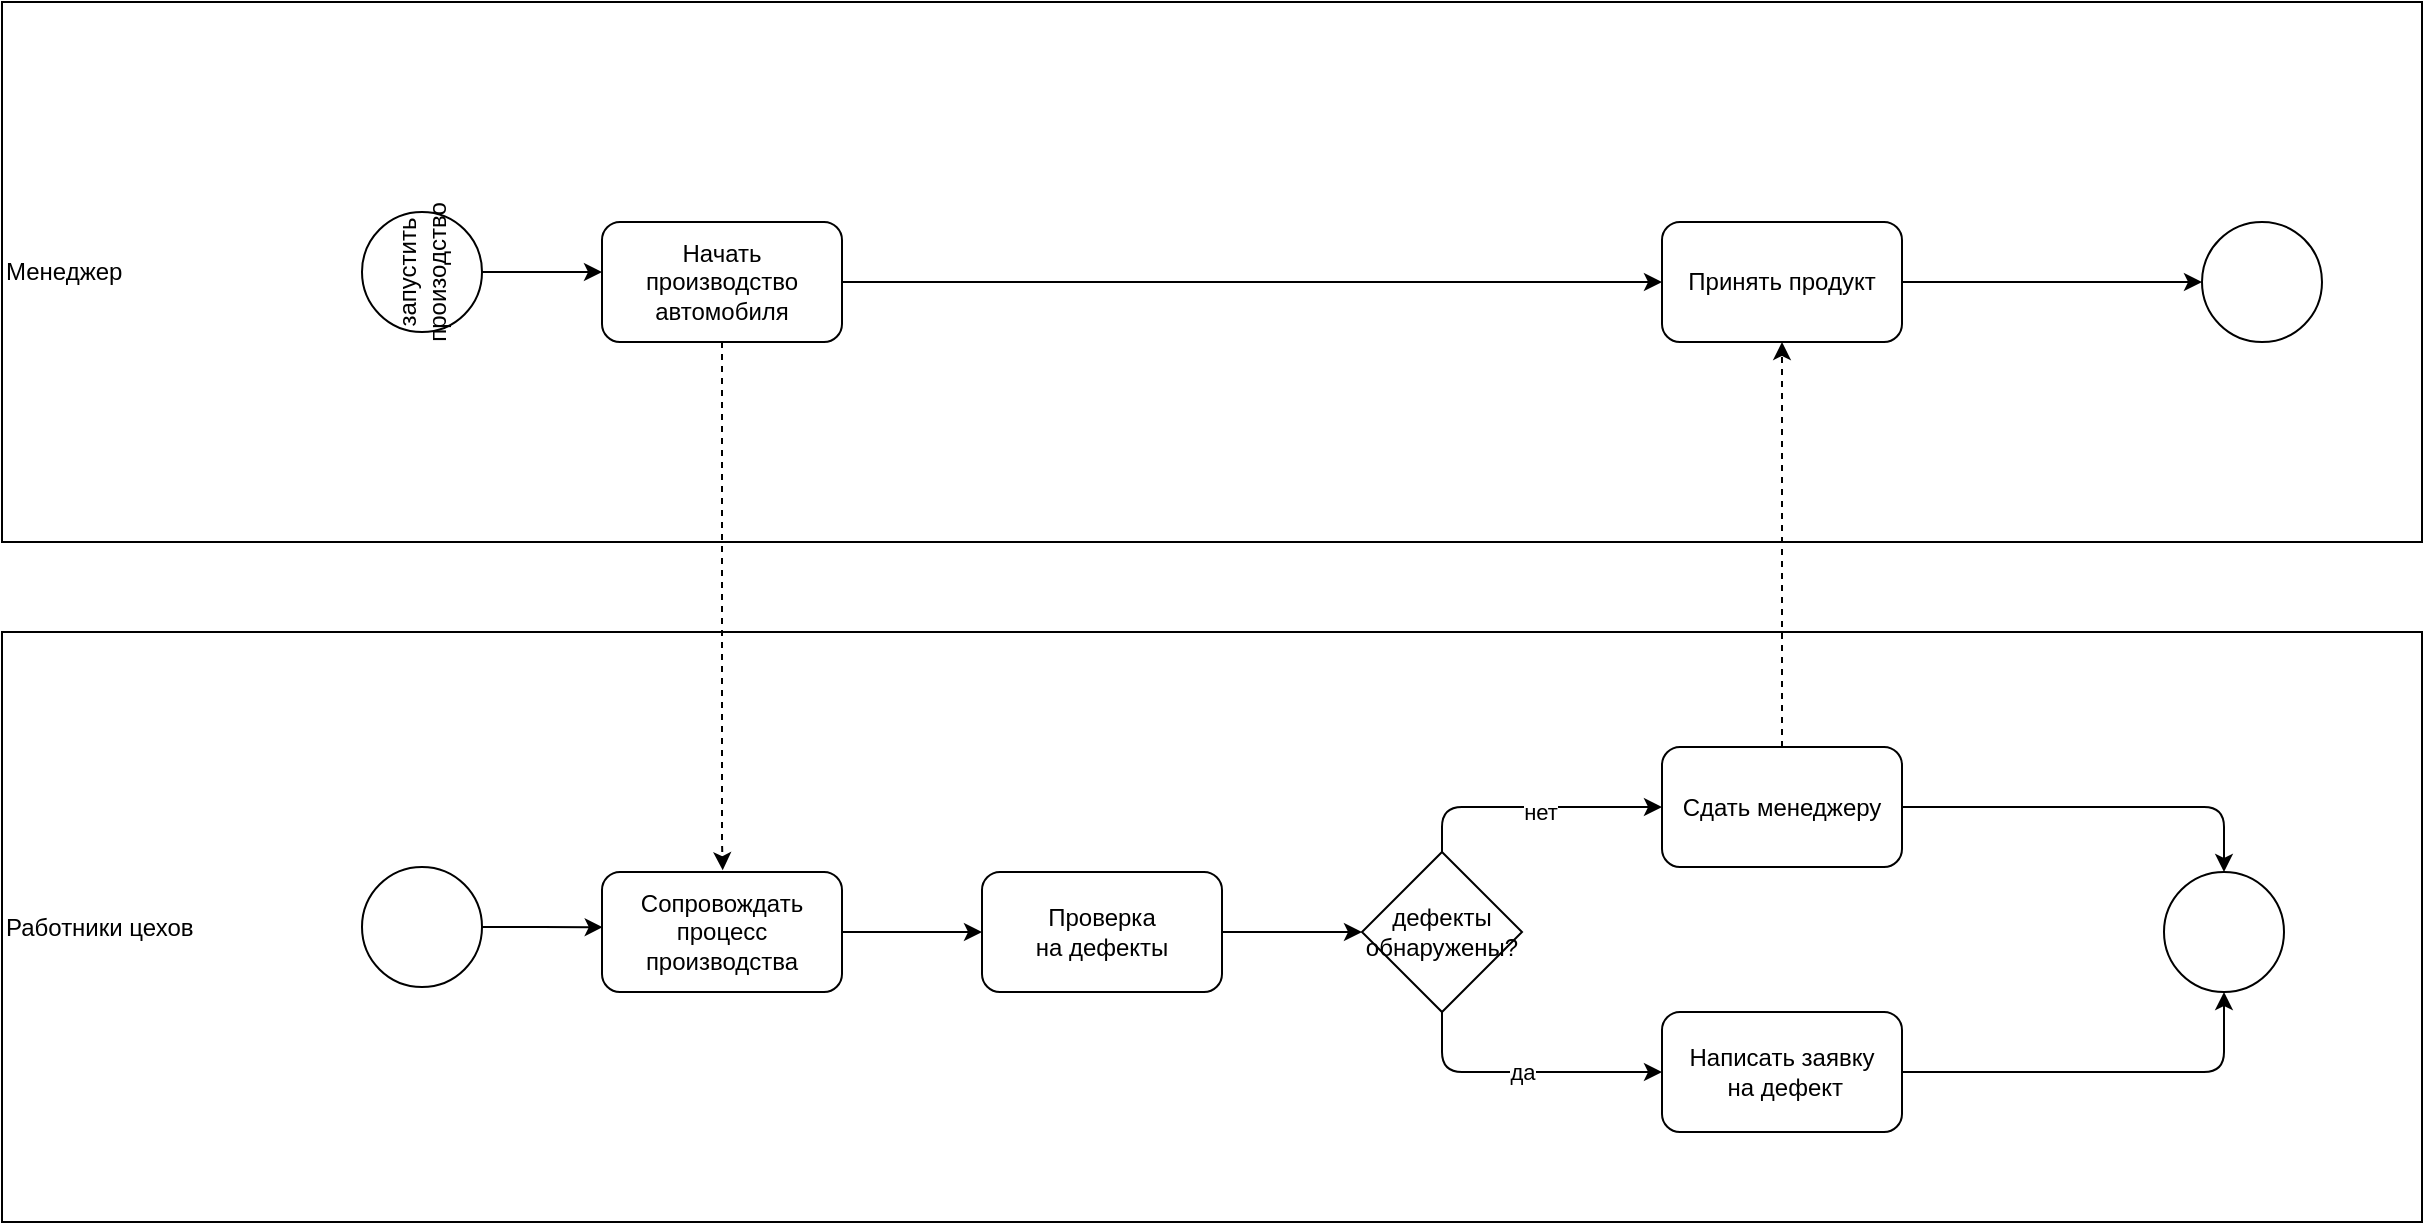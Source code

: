 <mxfile version="13.7.1" type="google"><diagram id="wvvFJyg1lisFIKWrs_fY" name="Page-1"><mxGraphModel dx="1722" dy="948" grid="1" gridSize="10" guides="1" tooltips="1" connect="1" arrows="1" fold="1" page="1" pageScale="1" pageWidth="827" pageHeight="1169" math="0" shadow="0"><root><mxCell id="0"/><mxCell id="1" parent="0"/><mxCell id="PeJjTdssvdb1lGYEby_k-1" value="Менеджер" style="rounded=0;whiteSpace=wrap;html=1;align=left;" vertex="1" parent="1"><mxGeometry x="100" y="120" width="1210" height="270" as="geometry"/></mxCell><mxCell id="PeJjTdssvdb1lGYEby_k-2" value="Работники цехов" style="rounded=0;whiteSpace=wrap;html=1;align=left;" vertex="1" parent="1"><mxGeometry x="100" y="435" width="1210" height="295" as="geometry"/></mxCell><mxCell id="PeJjTdssvdb1lGYEby_k-15" style="edgeStyle=orthogonalEdgeStyle;rounded=0;orthogonalLoop=1;jettySize=auto;html=1;exitX=1;exitY=0.5;exitDx=0;exitDy=0;" edge="1" parent="1" source="PeJjTdssvdb1lGYEby_k-4" target="PeJjTdssvdb1lGYEby_k-6"><mxGeometry relative="1" as="geometry"><Array as="points"><mxPoint x="390" y="255"/><mxPoint x="390" y="255"/></Array></mxGeometry></mxCell><mxCell id="PeJjTdssvdb1lGYEby_k-4" value="запустить произодство" style="ellipse;whiteSpace=wrap;html=1;aspect=fixed;horizontal=0;verticalAlign=middle;" vertex="1" parent="1"><mxGeometry x="280" y="225" width="60" height="60" as="geometry"/></mxCell><mxCell id="PeJjTdssvdb1lGYEby_k-8" style="edgeStyle=orthogonalEdgeStyle;rounded=0;orthogonalLoop=1;jettySize=auto;html=1;exitX=0.5;exitY=1;exitDx=0;exitDy=0;entryX=0.503;entryY=-0.015;entryDx=0;entryDy=0;entryPerimeter=0;dashed=1;" edge="1" parent="1" source="PeJjTdssvdb1lGYEby_k-6" target="PeJjTdssvdb1lGYEby_k-7"><mxGeometry relative="1" as="geometry"><Array as="points"><mxPoint x="460" y="540"/><mxPoint x="460" y="540"/></Array></mxGeometry></mxCell><mxCell id="PeJjTdssvdb1lGYEby_k-24" style="edgeStyle=orthogonalEdgeStyle;rounded=1;orthogonalLoop=1;jettySize=auto;html=1;exitX=1;exitY=0.5;exitDx=0;exitDy=0;entryX=0;entryY=0.5;entryDx=0;entryDy=0;" edge="1" parent="1" source="PeJjTdssvdb1lGYEby_k-6" target="PeJjTdssvdb1lGYEby_k-25"><mxGeometry relative="1" as="geometry"/></mxCell><mxCell id="PeJjTdssvdb1lGYEby_k-6" value="Начать производство&lt;br&gt;автомобиля" style="rounded=1;whiteSpace=wrap;html=1;" vertex="1" parent="1"><mxGeometry x="400" y="230" width="120" height="60" as="geometry"/></mxCell><mxCell id="PeJjTdssvdb1lGYEby_k-10" style="edgeStyle=orthogonalEdgeStyle;rounded=1;orthogonalLoop=1;jettySize=auto;html=1;exitX=1;exitY=0.5;exitDx=0;exitDy=0;entryX=0;entryY=0.5;entryDx=0;entryDy=0;" edge="1" parent="1" source="PeJjTdssvdb1lGYEby_k-7" target="PeJjTdssvdb1lGYEby_k-9"><mxGeometry relative="1" as="geometry"/></mxCell><mxCell id="PeJjTdssvdb1lGYEby_k-7" value="Сопровождать процесс&lt;br&gt;производства" style="rounded=1;whiteSpace=wrap;html=1;" vertex="1" parent="1"><mxGeometry x="400" y="555" width="120" height="60" as="geometry"/></mxCell><mxCell id="PeJjTdssvdb1lGYEby_k-23" style="edgeStyle=orthogonalEdgeStyle;rounded=1;orthogonalLoop=1;jettySize=auto;html=1;exitX=1;exitY=0.5;exitDx=0;exitDy=0;entryX=0;entryY=0.5;entryDx=0;entryDy=0;" edge="1" parent="1" source="PeJjTdssvdb1lGYEby_k-9" target="PeJjTdssvdb1lGYEby_k-17"><mxGeometry relative="1" as="geometry"/></mxCell><mxCell id="PeJjTdssvdb1lGYEby_k-9" value="Проверка&lt;br&gt;на дефекты" style="rounded=1;whiteSpace=wrap;html=1;" vertex="1" parent="1"><mxGeometry x="590" y="555" width="120" height="60" as="geometry"/></mxCell><mxCell id="PeJjTdssvdb1lGYEby_k-14" style="edgeStyle=orthogonalEdgeStyle;rounded=0;orthogonalLoop=1;jettySize=auto;html=1;exitX=1;exitY=0.5;exitDx=0;exitDy=0;entryX=0.003;entryY=0.46;entryDx=0;entryDy=0;entryPerimeter=0;" edge="1" parent="1" source="PeJjTdssvdb1lGYEby_k-13" target="PeJjTdssvdb1lGYEby_k-7"><mxGeometry relative="1" as="geometry"><Array as="points"><mxPoint x="370" y="583"/><mxPoint x="400" y="583"/></Array></mxGeometry></mxCell><mxCell id="PeJjTdssvdb1lGYEby_k-13" value="" style="ellipse;whiteSpace=wrap;html=1;aspect=fixed;horizontal=0;verticalAlign=middle;" vertex="1" parent="1"><mxGeometry x="280" y="552.5" width="60" height="60" as="geometry"/></mxCell><mxCell id="PeJjTdssvdb1lGYEby_k-20" style="edgeStyle=orthogonalEdgeStyle;rounded=1;orthogonalLoop=1;jettySize=auto;html=1;exitX=0.5;exitY=0;exitDx=0;exitDy=0;entryX=0;entryY=0.5;entryDx=0;entryDy=0;" edge="1" parent="1" source="PeJjTdssvdb1lGYEby_k-17" target="PeJjTdssvdb1lGYEby_k-18"><mxGeometry relative="1" as="geometry"/></mxCell><mxCell id="PeJjTdssvdb1lGYEby_k-22" value="нет" style="edgeLabel;html=1;align=center;verticalAlign=middle;resizable=0;points=[];" vertex="1" connectable="0" parent="PeJjTdssvdb1lGYEby_k-20"><mxGeometry x="0.083" y="-2" relative="1" as="geometry"><mxPoint as="offset"/></mxGeometry></mxCell><mxCell id="PeJjTdssvdb1lGYEby_k-21" value="да" style="edgeStyle=orthogonalEdgeStyle;rounded=1;orthogonalLoop=1;jettySize=auto;html=1;exitX=0.5;exitY=1;exitDx=0;exitDy=0;" edge="1" parent="1" source="PeJjTdssvdb1lGYEby_k-17" target="PeJjTdssvdb1lGYEby_k-19"><mxGeometry relative="1" as="geometry"/></mxCell><mxCell id="PeJjTdssvdb1lGYEby_k-17" value="дефекты обнаружены?" style="rhombus;whiteSpace=wrap;html=1;verticalAlign=middle;horizontal=1;align=center;" vertex="1" parent="1"><mxGeometry x="780" y="545" width="80" height="80" as="geometry"/></mxCell><mxCell id="PeJjTdssvdb1lGYEby_k-26" style="edgeStyle=orthogonalEdgeStyle;rounded=1;orthogonalLoop=1;jettySize=auto;html=1;exitX=0.5;exitY=0;exitDx=0;exitDy=0;entryX=0.5;entryY=1;entryDx=0;entryDy=0;dashed=1;" edge="1" parent="1" source="PeJjTdssvdb1lGYEby_k-18" target="PeJjTdssvdb1lGYEby_k-25"><mxGeometry relative="1" as="geometry"/></mxCell><mxCell id="PeJjTdssvdb1lGYEby_k-32" style="edgeStyle=orthogonalEdgeStyle;rounded=1;orthogonalLoop=1;jettySize=auto;html=1;exitX=1;exitY=0.5;exitDx=0;exitDy=0;entryX=0.5;entryY=0;entryDx=0;entryDy=0;" edge="1" parent="1" source="PeJjTdssvdb1lGYEby_k-18" target="PeJjTdssvdb1lGYEby_k-29"><mxGeometry relative="1" as="geometry"/></mxCell><mxCell id="PeJjTdssvdb1lGYEby_k-18" value="Сдать менеджеру" style="rounded=1;whiteSpace=wrap;html=1;align=center;" vertex="1" parent="1"><mxGeometry x="930" y="492.5" width="120" height="60" as="geometry"/></mxCell><mxCell id="PeJjTdssvdb1lGYEby_k-33" style="edgeStyle=orthogonalEdgeStyle;rounded=1;orthogonalLoop=1;jettySize=auto;html=1;exitX=1;exitY=0.5;exitDx=0;exitDy=0;entryX=0.5;entryY=1;entryDx=0;entryDy=0;" edge="1" parent="1" source="PeJjTdssvdb1lGYEby_k-19" target="PeJjTdssvdb1lGYEby_k-29"><mxGeometry relative="1" as="geometry"/></mxCell><mxCell id="PeJjTdssvdb1lGYEby_k-19" value="Написать заявку&lt;br&gt;&amp;nbsp;на дефект" style="rounded=1;whiteSpace=wrap;html=1;align=center;" vertex="1" parent="1"><mxGeometry x="930" y="625" width="120" height="60" as="geometry"/></mxCell><mxCell id="PeJjTdssvdb1lGYEby_k-31" style="edgeStyle=orthogonalEdgeStyle;rounded=1;orthogonalLoop=1;jettySize=auto;html=1;exitX=1;exitY=0.5;exitDx=0;exitDy=0;entryX=0;entryY=0.5;entryDx=0;entryDy=0;" edge="1" parent="1" source="PeJjTdssvdb1lGYEby_k-25" target="PeJjTdssvdb1lGYEby_k-30"><mxGeometry relative="1" as="geometry"/></mxCell><mxCell id="PeJjTdssvdb1lGYEby_k-25" value="Принять продукт" style="rounded=1;whiteSpace=wrap;html=1;" vertex="1" parent="1"><mxGeometry x="930" y="230" width="120" height="60" as="geometry"/></mxCell><mxCell id="PeJjTdssvdb1lGYEby_k-29" value="" style="ellipse;whiteSpace=wrap;html=1;aspect=fixed;horizontal=0;verticalAlign=middle;" vertex="1" parent="1"><mxGeometry x="1181" y="555" width="60" height="60" as="geometry"/></mxCell><mxCell id="PeJjTdssvdb1lGYEby_k-30" value="" style="ellipse;whiteSpace=wrap;html=1;aspect=fixed;horizontal=0;verticalAlign=middle;" vertex="1" parent="1"><mxGeometry x="1200" y="230" width="60" height="60" as="geometry"/></mxCell></root></mxGraphModel></diagram></mxfile>